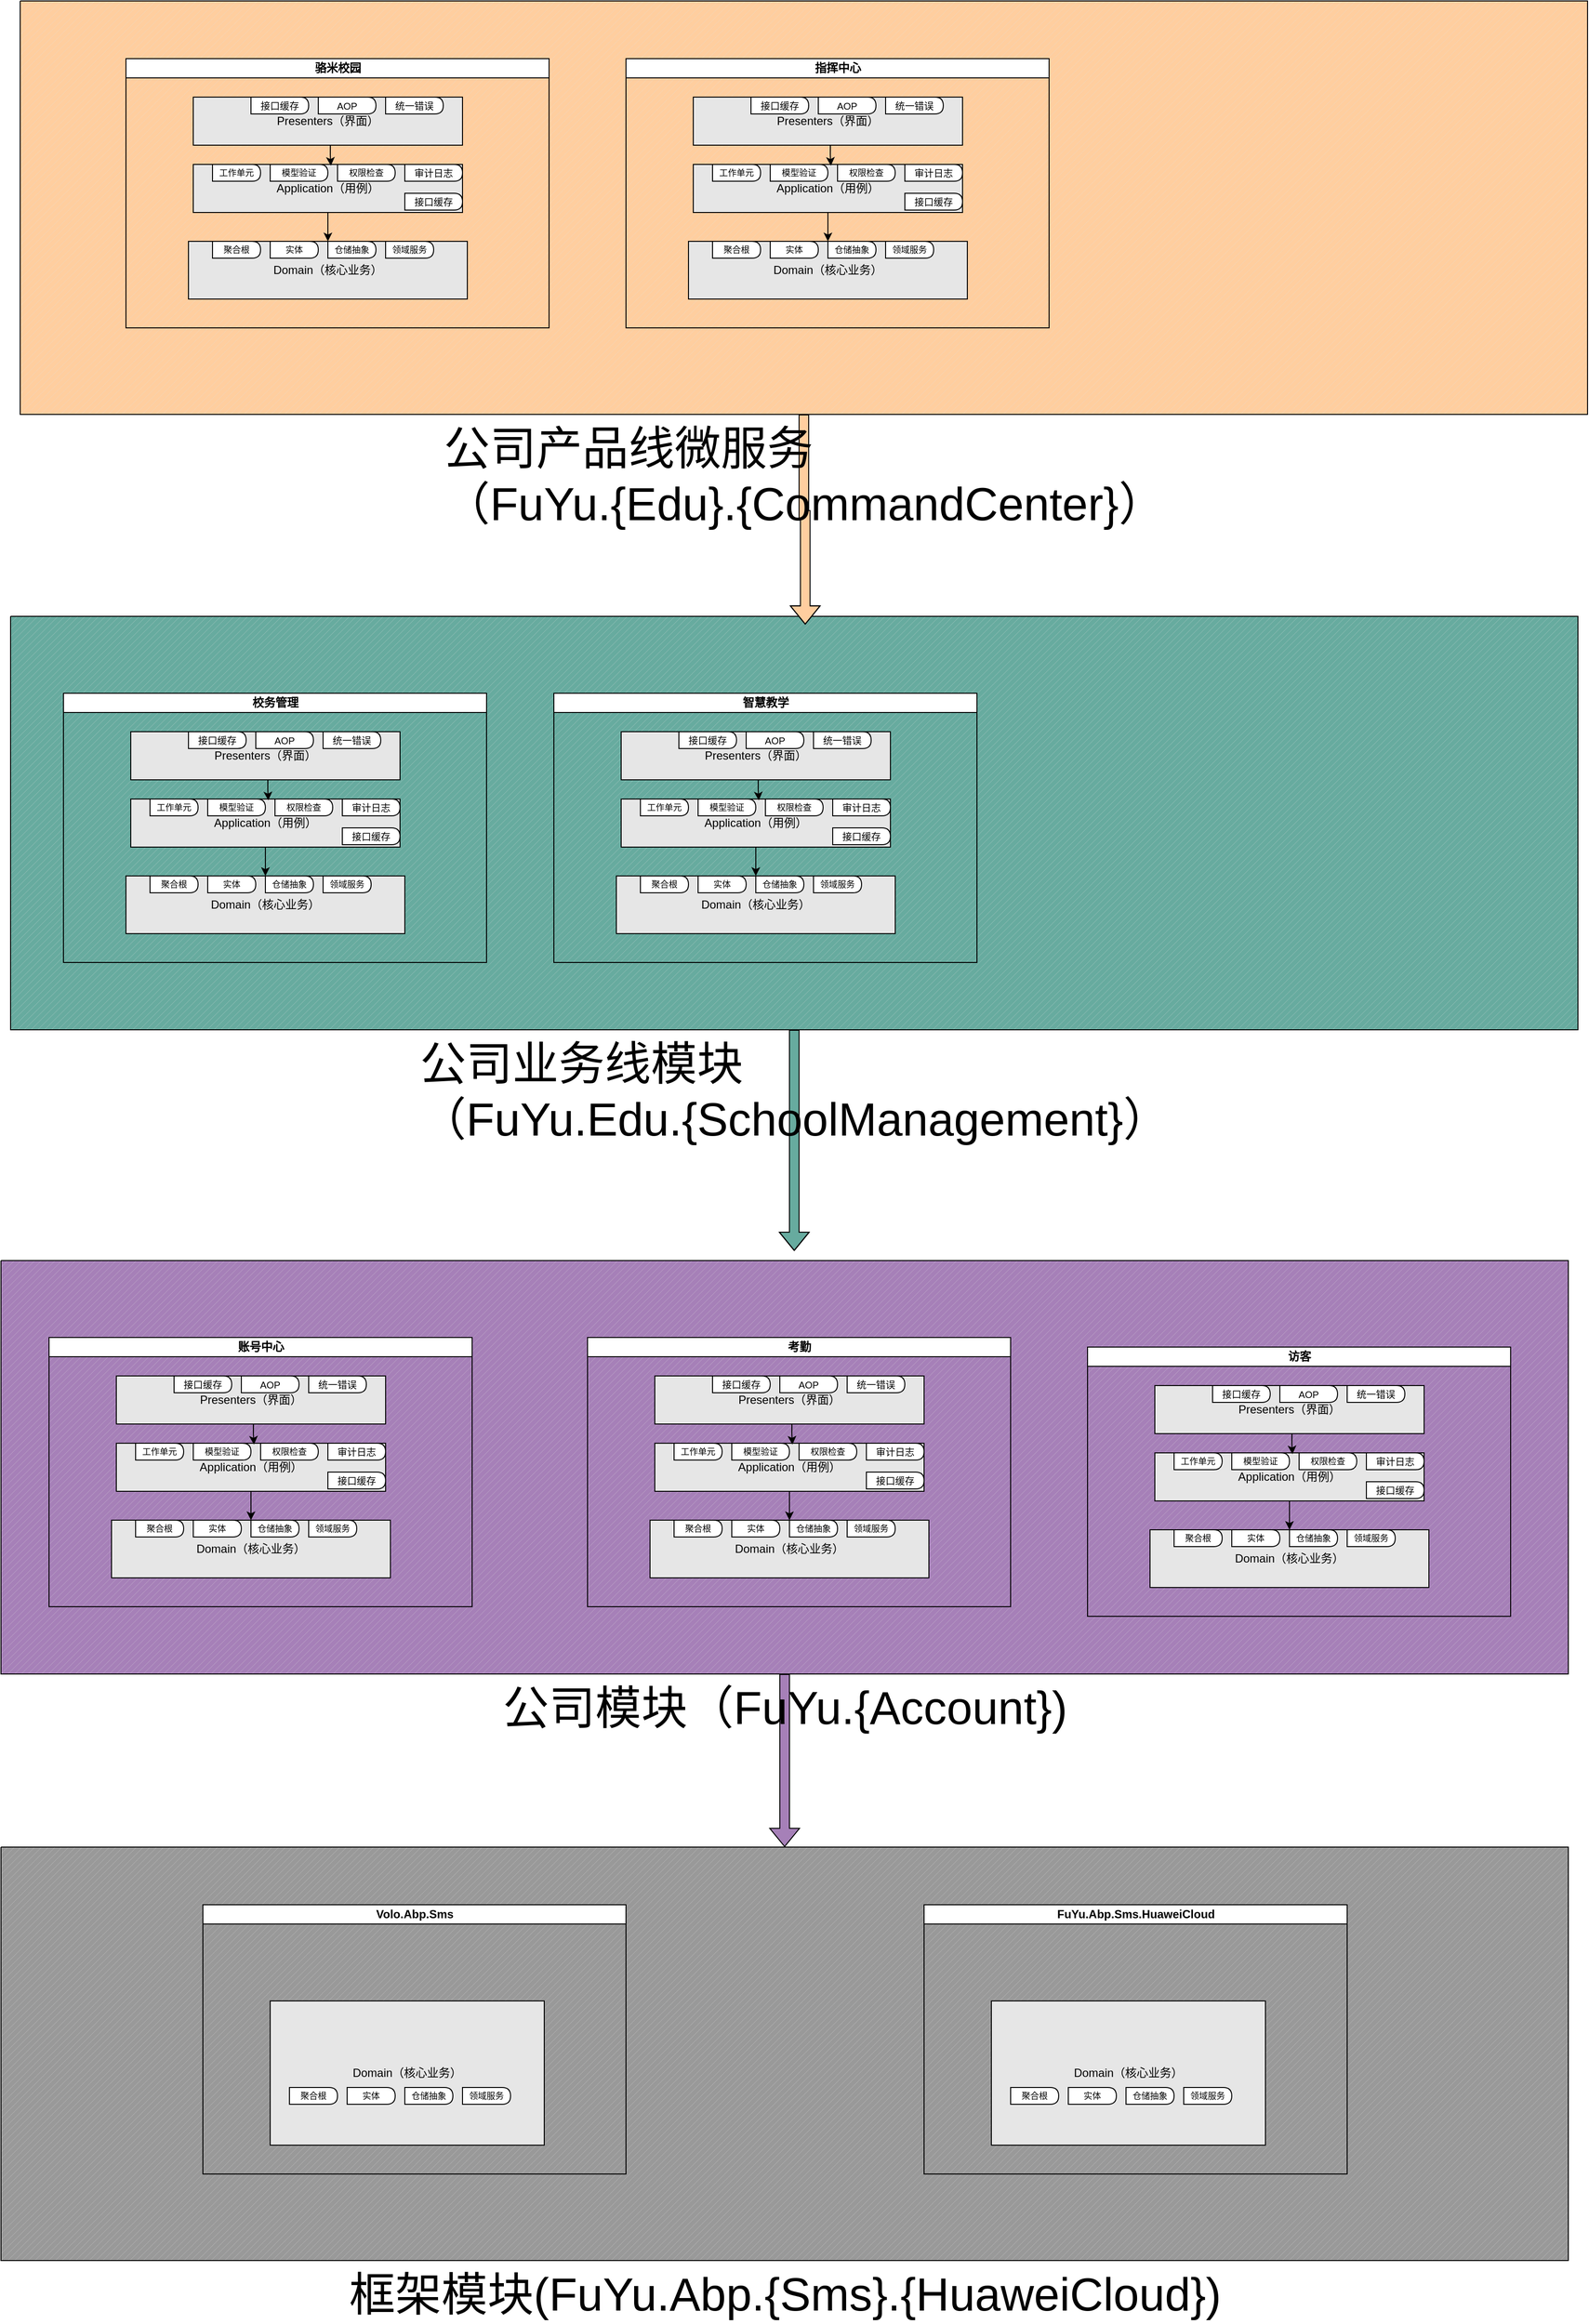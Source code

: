 <mxfile version="14.1.8" type="github">
  <diagram id="BtsXeyVJJ4-kWYxq3Xoa" name="Page-1">
    <mxGraphModel dx="2130" dy="1015" grid="1" gridSize="10" guides="1" tooltips="1" connect="1" arrows="1" fold="1" page="1" pageScale="1" pageWidth="12000" pageHeight="16000" math="0" shadow="0">
      <root>
        <mxCell id="0" />
        <mxCell id="1" parent="0" />
        <mxCell id="oRWARCPo0QpvzxCij0XQ-233" style="edgeStyle=orthogonalEdgeStyle;shape=flexArrow;rounded=0;orthogonalLoop=1;jettySize=auto;html=1;exitX=0.5;exitY=1;exitDx=0;exitDy=0;exitPerimeter=0;fillColor=#67AB9F;" edge="1" parent="1" source="oRWARCPo0QpvzxCij0XQ-127">
          <mxGeometry relative="1" as="geometry">
            <mxPoint x="1645" y="1540" as="targetPoint" />
          </mxGeometry>
        </mxCell>
        <mxCell id="oRWARCPo0QpvzxCij0XQ-127" value="&lt;div style=&quot;text-align: left&quot;&gt;&lt;span style=&quot;font-size: 48px&quot;&gt;公司业务线模块&lt;/span&gt;&lt;/div&gt;&lt;font style=&quot;font-size: 48px&quot;&gt;（FuYu.Edu.{SchoolManagement}）&lt;br&gt;&lt;/font&gt;" style="verticalLabelPosition=bottom;verticalAlign=top;html=1;shape=mxgraph.basic.patternFillRect;fillStyle=diag;step=5;fillStrokeWidth=0.2;fillStrokeColor=#dddddd;fillColor=#67AB9F;align=center;" vertex="1" parent="1">
          <mxGeometry x="830" y="880" width="1630" height="430" as="geometry" />
        </mxCell>
        <mxCell id="oRWARCPo0QpvzxCij0XQ-234" style="edgeStyle=orthogonalEdgeStyle;shape=flexArrow;rounded=0;orthogonalLoop=1;jettySize=auto;html=1;exitX=0.5;exitY=1;exitDx=0;exitDy=0;exitPerimeter=0;entryX=0.5;entryY=0;entryDx=0;entryDy=0;entryPerimeter=0;fillColor=#A680B8;" edge="1" parent="1" source="oRWARCPo0QpvzxCij0XQ-126" target="oRWARCPo0QpvzxCij0XQ-125">
          <mxGeometry relative="1" as="geometry" />
        </mxCell>
        <mxCell id="oRWARCPo0QpvzxCij0XQ-126" value="&lt;font style=&quot;font-size: 48px&quot;&gt;公司模块（FuYu.{Account})&lt;/font&gt;" style="verticalLabelPosition=bottom;verticalAlign=top;html=1;shape=mxgraph.basic.patternFillRect;fillStyle=diag;step=5;fillStrokeWidth=0.2;fillStrokeColor=#dddddd;fillColor=#A680B8;" vertex="1" parent="1">
          <mxGeometry x="820" y="1550" width="1630" height="430" as="geometry" />
        </mxCell>
        <mxCell id="oRWARCPo0QpvzxCij0XQ-125" value="&lt;font style=&quot;font-size: 48px&quot;&gt;框架模块(FuYu.Abp.{Sms}.{HuaweiCloud})&lt;/font&gt;" style="verticalLabelPosition=bottom;verticalAlign=top;html=1;shape=mxgraph.basic.patternFillRect;fillStyle=diag;step=5;fillStrokeWidth=0.2;fillStrokeColor=#dddddd;fillColor=#999999;" vertex="1" parent="1">
          <mxGeometry x="820" y="2160" width="1630" height="430" as="geometry" />
        </mxCell>
        <mxCell id="oRWARCPo0QpvzxCij0XQ-1" value="账号中心" style="swimlane;html=1;startSize=20;horizontal=1;containerType=tree;newEdgeStyle={&quot;edgeStyle&quot;:&quot;elbowEdgeStyle&quot;,&quot;startArrow&quot;:&quot;none&quot;,&quot;endArrow&quot;:&quot;none&quot;};" vertex="1" parent="1">
          <mxGeometry x="870" y="1630" width="440" height="280" as="geometry" />
        </mxCell>
        <UserObject label="Domain（核心业务）" treeRoot="1" id="oRWARCPo0QpvzxCij0XQ-4">
          <mxCell style="whiteSpace=wrap;html=1;align=center;treeFolding=1;treeMoving=1;newEdgeStyle={&quot;edgeStyle&quot;:&quot;elbowEdgeStyle&quot;,&quot;startArrow&quot;:&quot;none&quot;,&quot;endArrow&quot;:&quot;none&quot;};fillColor=#E6E6E6;" vertex="1" parent="oRWARCPo0QpvzxCij0XQ-1">
            <mxGeometry x="65" y="190" width="290" height="60" as="geometry" />
          </mxCell>
        </UserObject>
        <mxCell id="oRWARCPo0QpvzxCij0XQ-9" style="edgeStyle=orthogonalEdgeStyle;rounded=0;orthogonalLoop=1;jettySize=auto;html=1;exitX=0.5;exitY=1;exitDx=0;exitDy=0;" edge="1" parent="oRWARCPo0QpvzxCij0XQ-1" source="oRWARCPo0QpvzxCij0XQ-5" target="oRWARCPo0QpvzxCij0XQ-4">
          <mxGeometry relative="1" as="geometry" />
        </mxCell>
        <mxCell id="oRWARCPo0QpvzxCij0XQ-5" value="Application（用例）" style="whiteSpace=wrap;html=1;align=center;verticalAlign=middle;treeFolding=1;treeMoving=1;newEdgeStyle={&quot;edgeStyle&quot;:&quot;elbowEdgeStyle&quot;,&quot;startArrow&quot;:&quot;none&quot;,&quot;endArrow&quot;:&quot;none&quot;};fillColor=#E6E6E6;" vertex="1" parent="oRWARCPo0QpvzxCij0XQ-1">
          <mxGeometry x="70" y="110" width="280" height="50" as="geometry" />
        </mxCell>
        <UserObject label="Presenters" treeRoot="1" id="oRWARCPo0QpvzxCij0XQ-10">
          <mxCell style="whiteSpace=wrap;html=1;align=center;treeFolding=1;treeMoving=1;newEdgeStyle={&quot;edgeStyle&quot;:&quot;elbowEdgeStyle&quot;,&quot;startArrow&quot;:&quot;none&quot;,&quot;endArrow&quot;:&quot;none&quot;};" vertex="1" parent="oRWARCPo0QpvzxCij0XQ-1">
            <mxGeometry x="75" y="40" width="275" height="40" as="geometry" />
          </mxCell>
        </UserObject>
        <mxCell id="oRWARCPo0QpvzxCij0XQ-15" style="edgeStyle=orthogonalEdgeStyle;rounded=0;orthogonalLoop=1;jettySize=auto;html=1;entryX=0.511;entryY=0.028;entryDx=0;entryDy=0;entryPerimeter=0;" edge="1" parent="oRWARCPo0QpvzxCij0XQ-1" source="oRWARCPo0QpvzxCij0XQ-10" target="oRWARCPo0QpvzxCij0XQ-5">
          <mxGeometry relative="1" as="geometry">
            <mxPoint x="212.5" y="80" as="targetPoint" />
          </mxGeometry>
        </mxCell>
        <mxCell id="oRWARCPo0QpvzxCij0XQ-16" style="edgeStyle=orthogonalEdgeStyle;rounded=0;orthogonalLoop=1;jettySize=auto;html=1;entryX=0.511;entryY=0.028;entryDx=0;entryDy=0;entryPerimeter=0;" edge="1" target="oRWARCPo0QpvzxCij0XQ-17" source="oRWARCPo0QpvzxCij0XQ-10" parent="oRWARCPo0QpvzxCij0XQ-1">
          <mxGeometry relative="1" as="geometry">
            <mxPoint x="212.5" y="80" as="targetPoint" />
            <mxPoint x="522.5" y="220" as="sourcePoint" />
          </mxGeometry>
        </mxCell>
        <mxCell id="oRWARCPo0QpvzxCij0XQ-17" value="Presenters（界面）" style="whiteSpace=wrap;html=1;align=center;verticalAlign=middle;treeFolding=1;treeMoving=1;newEdgeStyle={&quot;edgeStyle&quot;:&quot;elbowEdgeStyle&quot;,&quot;startArrow&quot;:&quot;none&quot;,&quot;endArrow&quot;:&quot;none&quot;};fillColor=#E6E6E6;" vertex="1" parent="oRWARCPo0QpvzxCij0XQ-1">
          <mxGeometry x="70" y="40" width="280" height="50" as="geometry" />
        </mxCell>
        <mxCell id="oRWARCPo0QpvzxCij0XQ-21" value="&lt;font style=&quot;font-size: 9px&quot;&gt;工作单元&lt;/font&gt;" style="shape=delay;whiteSpace=wrap;html=1;fontSize=6;" vertex="1" parent="oRWARCPo0QpvzxCij0XQ-1">
          <mxGeometry x="90" y="110" width="50" height="17.5" as="geometry" />
        </mxCell>
        <mxCell id="oRWARCPo0QpvzxCij0XQ-22" value="&lt;font style=&quot;font-size: 9px&quot;&gt;模型验证&lt;/font&gt;" style="shape=delay;whiteSpace=wrap;html=1;fontSize=6;" vertex="1" parent="oRWARCPo0QpvzxCij0XQ-1">
          <mxGeometry x="150" y="110" width="60" height="17.5" as="geometry" />
        </mxCell>
        <mxCell id="oRWARCPo0QpvzxCij0XQ-23" value="&lt;font style=&quot;font-size: 9px&quot;&gt;权限检查&lt;/font&gt;" style="shape=delay;whiteSpace=wrap;html=1;fontSize=6;" vertex="1" parent="oRWARCPo0QpvzxCij0XQ-1">
          <mxGeometry x="220" y="110" width="60" height="17.5" as="geometry" />
        </mxCell>
        <mxCell id="oRWARCPo0QpvzxCij0XQ-24" value="&lt;font size=&quot;1&quot;&gt;审计日志&lt;/font&gt;" style="shape=delay;whiteSpace=wrap;html=1;fontSize=6;" vertex="1" parent="oRWARCPo0QpvzxCij0XQ-1">
          <mxGeometry x="290" y="110" width="60" height="17.5" as="geometry" />
        </mxCell>
        <mxCell id="oRWARCPo0QpvzxCij0XQ-25" value="&lt;font size=&quot;1&quot;&gt;接口缓存&lt;/font&gt;" style="shape=delay;whiteSpace=wrap;html=1;fontSize=6;" vertex="1" parent="oRWARCPo0QpvzxCij0XQ-1">
          <mxGeometry x="290" y="140" width="60" height="17.5" as="geometry" />
        </mxCell>
        <mxCell id="oRWARCPo0QpvzxCij0XQ-27" value="&lt;font size=&quot;1&quot;&gt;接口缓存&lt;/font&gt;" style="shape=delay;whiteSpace=wrap;html=1;fontSize=6;" vertex="1" parent="oRWARCPo0QpvzxCij0XQ-1">
          <mxGeometry x="130" y="40" width="60" height="17.5" as="geometry" />
        </mxCell>
        <mxCell id="oRWARCPo0QpvzxCij0XQ-28" value="&lt;font style=&quot;font-size: 9px&quot;&gt;聚合根&lt;/font&gt;" style="shape=delay;whiteSpace=wrap;html=1;fontSize=6;" vertex="1" parent="oRWARCPo0QpvzxCij0XQ-1">
          <mxGeometry x="90" y="190" width="50" height="17.5" as="geometry" />
        </mxCell>
        <mxCell id="oRWARCPo0QpvzxCij0XQ-29" value="&lt;font style=&quot;font-size: 9px&quot;&gt;实体&lt;/font&gt;" style="shape=delay;whiteSpace=wrap;html=1;fontSize=6;" vertex="1" parent="oRWARCPo0QpvzxCij0XQ-1">
          <mxGeometry x="150" y="190" width="50" height="17.5" as="geometry" />
        </mxCell>
        <mxCell id="oRWARCPo0QpvzxCij0XQ-30" value="&lt;font style=&quot;font-size: 9px&quot;&gt;仓储抽象&lt;/font&gt;" style="shape=delay;whiteSpace=wrap;html=1;fontSize=6;" vertex="1" parent="oRWARCPo0QpvzxCij0XQ-1">
          <mxGeometry x="210" y="190" width="50" height="17.5" as="geometry" />
        </mxCell>
        <mxCell id="oRWARCPo0QpvzxCij0XQ-32" value="&lt;font size=&quot;1&quot;&gt;AOP&lt;/font&gt;" style="shape=delay;whiteSpace=wrap;html=1;fontSize=6;" vertex="1" parent="oRWARCPo0QpvzxCij0XQ-1">
          <mxGeometry x="200" y="40" width="60" height="17.5" as="geometry" />
        </mxCell>
        <mxCell id="oRWARCPo0QpvzxCij0XQ-33" value="&lt;font size=&quot;1&quot;&gt;统一错误&lt;/font&gt;" style="shape=delay;whiteSpace=wrap;html=1;fontSize=6;" vertex="1" parent="oRWARCPo0QpvzxCij0XQ-1">
          <mxGeometry x="270" y="40" width="60" height="17.5" as="geometry" />
        </mxCell>
        <mxCell id="oRWARCPo0QpvzxCij0XQ-34" value="&lt;font style=&quot;font-size: 9px&quot;&gt;领域服务&lt;/font&gt;" style="shape=delay;whiteSpace=wrap;html=1;fontSize=6;" vertex="1" parent="oRWARCPo0QpvzxCij0XQ-1">
          <mxGeometry x="270" y="190" width="50" height="17.5" as="geometry" />
        </mxCell>
        <mxCell id="oRWARCPo0QpvzxCij0XQ-35" value="校务管理" style="swimlane;html=1;startSize=20;horizontal=1;containerType=tree;newEdgeStyle={&quot;edgeStyle&quot;:&quot;elbowEdgeStyle&quot;,&quot;startArrow&quot;:&quot;none&quot;,&quot;endArrow&quot;:&quot;none&quot;};" vertex="1" parent="1">
          <mxGeometry x="885" y="960" width="440" height="280" as="geometry" />
        </mxCell>
        <UserObject label="Domain（核心业务）" treeRoot="1" id="oRWARCPo0QpvzxCij0XQ-36">
          <mxCell style="whiteSpace=wrap;html=1;align=center;treeFolding=1;treeMoving=1;newEdgeStyle={&quot;edgeStyle&quot;:&quot;elbowEdgeStyle&quot;,&quot;startArrow&quot;:&quot;none&quot;,&quot;endArrow&quot;:&quot;none&quot;};fillColor=#E6E6E6;" vertex="1" parent="oRWARCPo0QpvzxCij0XQ-35">
            <mxGeometry x="65" y="190" width="290" height="60" as="geometry" />
          </mxCell>
        </UserObject>
        <mxCell id="oRWARCPo0QpvzxCij0XQ-37" style="edgeStyle=orthogonalEdgeStyle;rounded=0;orthogonalLoop=1;jettySize=auto;html=1;exitX=0.5;exitY=1;exitDx=0;exitDy=0;" edge="1" parent="oRWARCPo0QpvzxCij0XQ-35" source="oRWARCPo0QpvzxCij0XQ-38" target="oRWARCPo0QpvzxCij0XQ-36">
          <mxGeometry relative="1" as="geometry" />
        </mxCell>
        <mxCell id="oRWARCPo0QpvzxCij0XQ-38" value="Application（用例）" style="whiteSpace=wrap;html=1;align=center;verticalAlign=middle;treeFolding=1;treeMoving=1;newEdgeStyle={&quot;edgeStyle&quot;:&quot;elbowEdgeStyle&quot;,&quot;startArrow&quot;:&quot;none&quot;,&quot;endArrow&quot;:&quot;none&quot;};fillColor=#E6E6E6;" vertex="1" parent="oRWARCPo0QpvzxCij0XQ-35">
          <mxGeometry x="70" y="110" width="280" height="50" as="geometry" />
        </mxCell>
        <UserObject label="Presenters" treeRoot="1" id="oRWARCPo0QpvzxCij0XQ-39">
          <mxCell style="whiteSpace=wrap;html=1;align=center;treeFolding=1;treeMoving=1;newEdgeStyle={&quot;edgeStyle&quot;:&quot;elbowEdgeStyle&quot;,&quot;startArrow&quot;:&quot;none&quot;,&quot;endArrow&quot;:&quot;none&quot;};" vertex="1" parent="oRWARCPo0QpvzxCij0XQ-35">
            <mxGeometry x="75" y="40" width="275" height="40" as="geometry" />
          </mxCell>
        </UserObject>
        <mxCell id="oRWARCPo0QpvzxCij0XQ-40" style="edgeStyle=orthogonalEdgeStyle;rounded=0;orthogonalLoop=1;jettySize=auto;html=1;entryX=0.511;entryY=0.028;entryDx=0;entryDy=0;entryPerimeter=0;" edge="1" parent="oRWARCPo0QpvzxCij0XQ-35" source="oRWARCPo0QpvzxCij0XQ-39" target="oRWARCPo0QpvzxCij0XQ-38">
          <mxGeometry relative="1" as="geometry">
            <mxPoint x="212.5" y="80" as="targetPoint" />
          </mxGeometry>
        </mxCell>
        <mxCell id="oRWARCPo0QpvzxCij0XQ-41" style="edgeStyle=orthogonalEdgeStyle;rounded=0;orthogonalLoop=1;jettySize=auto;html=1;entryX=0.511;entryY=0.028;entryDx=0;entryDy=0;entryPerimeter=0;" edge="1" parent="oRWARCPo0QpvzxCij0XQ-35" source="oRWARCPo0QpvzxCij0XQ-39" target="oRWARCPo0QpvzxCij0XQ-42">
          <mxGeometry relative="1" as="geometry">
            <mxPoint x="212.5" y="80" as="targetPoint" />
            <mxPoint x="522.5" y="220" as="sourcePoint" />
          </mxGeometry>
        </mxCell>
        <mxCell id="oRWARCPo0QpvzxCij0XQ-42" value="Presenters（界面）" style="whiteSpace=wrap;html=1;align=center;verticalAlign=middle;treeFolding=1;treeMoving=1;newEdgeStyle={&quot;edgeStyle&quot;:&quot;elbowEdgeStyle&quot;,&quot;startArrow&quot;:&quot;none&quot;,&quot;endArrow&quot;:&quot;none&quot;};fillColor=#E6E6E6;" vertex="1" parent="oRWARCPo0QpvzxCij0XQ-35">
          <mxGeometry x="70" y="40" width="280" height="50" as="geometry" />
        </mxCell>
        <mxCell id="oRWARCPo0QpvzxCij0XQ-43" value="&lt;font style=&quot;font-size: 9px&quot;&gt;工作单元&lt;/font&gt;" style="shape=delay;whiteSpace=wrap;html=1;fontSize=6;" vertex="1" parent="oRWARCPo0QpvzxCij0XQ-35">
          <mxGeometry x="90" y="110" width="50" height="17.5" as="geometry" />
        </mxCell>
        <mxCell id="oRWARCPo0QpvzxCij0XQ-44" value="&lt;font style=&quot;font-size: 9px&quot;&gt;模型验证&lt;/font&gt;" style="shape=delay;whiteSpace=wrap;html=1;fontSize=6;" vertex="1" parent="oRWARCPo0QpvzxCij0XQ-35">
          <mxGeometry x="150" y="110" width="60" height="17.5" as="geometry" />
        </mxCell>
        <mxCell id="oRWARCPo0QpvzxCij0XQ-45" value="&lt;font style=&quot;font-size: 9px&quot;&gt;权限检查&lt;/font&gt;" style="shape=delay;whiteSpace=wrap;html=1;fontSize=6;" vertex="1" parent="oRWARCPo0QpvzxCij0XQ-35">
          <mxGeometry x="220" y="110" width="60" height="17.5" as="geometry" />
        </mxCell>
        <mxCell id="oRWARCPo0QpvzxCij0XQ-46" value="&lt;font size=&quot;1&quot;&gt;审计日志&lt;/font&gt;" style="shape=delay;whiteSpace=wrap;html=1;fontSize=6;" vertex="1" parent="oRWARCPo0QpvzxCij0XQ-35">
          <mxGeometry x="290" y="110" width="60" height="17.5" as="geometry" />
        </mxCell>
        <mxCell id="oRWARCPo0QpvzxCij0XQ-47" value="&lt;font size=&quot;1&quot;&gt;接口缓存&lt;/font&gt;" style="shape=delay;whiteSpace=wrap;html=1;fontSize=6;" vertex="1" parent="oRWARCPo0QpvzxCij0XQ-35">
          <mxGeometry x="290" y="140" width="60" height="17.5" as="geometry" />
        </mxCell>
        <mxCell id="oRWARCPo0QpvzxCij0XQ-48" value="&lt;font size=&quot;1&quot;&gt;接口缓存&lt;/font&gt;" style="shape=delay;whiteSpace=wrap;html=1;fontSize=6;" vertex="1" parent="oRWARCPo0QpvzxCij0XQ-35">
          <mxGeometry x="130" y="40" width="60" height="17.5" as="geometry" />
        </mxCell>
        <mxCell id="oRWARCPo0QpvzxCij0XQ-49" value="&lt;font style=&quot;font-size: 9px&quot;&gt;聚合根&lt;/font&gt;" style="shape=delay;whiteSpace=wrap;html=1;fontSize=6;" vertex="1" parent="oRWARCPo0QpvzxCij0XQ-35">
          <mxGeometry x="90" y="190" width="50" height="17.5" as="geometry" />
        </mxCell>
        <mxCell id="oRWARCPo0QpvzxCij0XQ-50" value="&lt;font style=&quot;font-size: 9px&quot;&gt;实体&lt;/font&gt;" style="shape=delay;whiteSpace=wrap;html=1;fontSize=6;" vertex="1" parent="oRWARCPo0QpvzxCij0XQ-35">
          <mxGeometry x="150" y="190" width="50" height="17.5" as="geometry" />
        </mxCell>
        <mxCell id="oRWARCPo0QpvzxCij0XQ-51" value="&lt;font style=&quot;font-size: 9px&quot;&gt;仓储抽象&lt;/font&gt;" style="shape=delay;whiteSpace=wrap;html=1;fontSize=6;" vertex="1" parent="oRWARCPo0QpvzxCij0XQ-35">
          <mxGeometry x="210" y="190" width="50" height="17.5" as="geometry" />
        </mxCell>
        <mxCell id="oRWARCPo0QpvzxCij0XQ-52" value="&lt;font size=&quot;1&quot;&gt;AOP&lt;/font&gt;" style="shape=delay;whiteSpace=wrap;html=1;fontSize=6;" vertex="1" parent="oRWARCPo0QpvzxCij0XQ-35">
          <mxGeometry x="200" y="40" width="60" height="17.5" as="geometry" />
        </mxCell>
        <mxCell id="oRWARCPo0QpvzxCij0XQ-53" value="&lt;font size=&quot;1&quot;&gt;统一错误&lt;/font&gt;" style="shape=delay;whiteSpace=wrap;html=1;fontSize=6;" vertex="1" parent="oRWARCPo0QpvzxCij0XQ-35">
          <mxGeometry x="270" y="40" width="60" height="17.5" as="geometry" />
        </mxCell>
        <mxCell id="oRWARCPo0QpvzxCij0XQ-54" value="&lt;font style=&quot;font-size: 9px&quot;&gt;领域服务&lt;/font&gt;" style="shape=delay;whiteSpace=wrap;html=1;fontSize=6;" vertex="1" parent="oRWARCPo0QpvzxCij0XQ-35">
          <mxGeometry x="270" y="190" width="50" height="17.5" as="geometry" />
        </mxCell>
        <mxCell id="oRWARCPo0QpvzxCij0XQ-56" value="Volo.Abp.Sms" style="swimlane;html=1;startSize=20;horizontal=1;containerType=tree;newEdgeStyle={&quot;edgeStyle&quot;:&quot;elbowEdgeStyle&quot;,&quot;startArrow&quot;:&quot;none&quot;,&quot;endArrow&quot;:&quot;none&quot;};" vertex="1" parent="1">
          <mxGeometry x="1030" y="2220" width="440" height="280" as="geometry" />
        </mxCell>
        <UserObject label="Domain（核心业务）" treeRoot="1" id="oRWARCPo0QpvzxCij0XQ-57">
          <mxCell style="whiteSpace=wrap;html=1;align=center;treeFolding=1;treeMoving=1;newEdgeStyle={&quot;edgeStyle&quot;:&quot;elbowEdgeStyle&quot;,&quot;startArrow&quot;:&quot;none&quot;,&quot;endArrow&quot;:&quot;none&quot;};fillColor=#E6E6E6;" vertex="1" parent="oRWARCPo0QpvzxCij0XQ-56">
            <mxGeometry x="70" y="100" width="285" height="150" as="geometry" />
          </mxCell>
        </UserObject>
        <mxCell id="oRWARCPo0QpvzxCij0XQ-70" value="&lt;font style=&quot;font-size: 9px&quot;&gt;聚合根&lt;/font&gt;" style="shape=delay;whiteSpace=wrap;html=1;fontSize=6;" vertex="1" parent="oRWARCPo0QpvzxCij0XQ-56">
          <mxGeometry x="90" y="190" width="50" height="17.5" as="geometry" />
        </mxCell>
        <mxCell id="oRWARCPo0QpvzxCij0XQ-71" value="&lt;font style=&quot;font-size: 9px&quot;&gt;实体&lt;/font&gt;" style="shape=delay;whiteSpace=wrap;html=1;fontSize=6;" vertex="1" parent="oRWARCPo0QpvzxCij0XQ-56">
          <mxGeometry x="150" y="190" width="50" height="17.5" as="geometry" />
        </mxCell>
        <mxCell id="oRWARCPo0QpvzxCij0XQ-72" value="&lt;font style=&quot;font-size: 9px&quot;&gt;仓储抽象&lt;/font&gt;" style="shape=delay;whiteSpace=wrap;html=1;fontSize=6;" vertex="1" parent="oRWARCPo0QpvzxCij0XQ-56">
          <mxGeometry x="210" y="190" width="50" height="17.5" as="geometry" />
        </mxCell>
        <mxCell id="oRWARCPo0QpvzxCij0XQ-75" value="&lt;font style=&quot;font-size: 9px&quot;&gt;领域服务&lt;/font&gt;" style="shape=delay;whiteSpace=wrap;html=1;fontSize=6;" vertex="1" parent="oRWARCPo0QpvzxCij0XQ-56">
          <mxGeometry x="270" y="190" width="50" height="17.5" as="geometry" />
        </mxCell>
        <mxCell id="oRWARCPo0QpvzxCij0XQ-114" value="FuYu.Abp.Sms.HuaweiCloud" style="swimlane;html=1;startSize=20;horizontal=1;containerType=tree;newEdgeStyle={&quot;edgeStyle&quot;:&quot;elbowEdgeStyle&quot;,&quot;startArrow&quot;:&quot;none&quot;,&quot;endArrow&quot;:&quot;none&quot;};" vertex="1" parent="1">
          <mxGeometry x="1780" y="2220" width="440" height="280" as="geometry" />
        </mxCell>
        <UserObject label="Domain（核心业务）" treeRoot="1" id="oRWARCPo0QpvzxCij0XQ-115">
          <mxCell style="whiteSpace=wrap;html=1;align=center;treeFolding=1;treeMoving=1;newEdgeStyle={&quot;edgeStyle&quot;:&quot;elbowEdgeStyle&quot;,&quot;startArrow&quot;:&quot;none&quot;,&quot;endArrow&quot;:&quot;none&quot;};fillColor=#E6E6E6;" vertex="1" parent="oRWARCPo0QpvzxCij0XQ-114">
            <mxGeometry x="70" y="100" width="285" height="150" as="geometry" />
          </mxCell>
        </UserObject>
        <mxCell id="oRWARCPo0QpvzxCij0XQ-116" value="&lt;font style=&quot;font-size: 9px&quot;&gt;聚合根&lt;/font&gt;" style="shape=delay;whiteSpace=wrap;html=1;fontSize=6;" vertex="1" parent="oRWARCPo0QpvzxCij0XQ-114">
          <mxGeometry x="90" y="190" width="50" height="17.5" as="geometry" />
        </mxCell>
        <mxCell id="oRWARCPo0QpvzxCij0XQ-117" value="&lt;font style=&quot;font-size: 9px&quot;&gt;实体&lt;/font&gt;" style="shape=delay;whiteSpace=wrap;html=1;fontSize=6;" vertex="1" parent="oRWARCPo0QpvzxCij0XQ-114">
          <mxGeometry x="150" y="190" width="50" height="17.5" as="geometry" />
        </mxCell>
        <mxCell id="oRWARCPo0QpvzxCij0XQ-118" value="&lt;font style=&quot;font-size: 9px&quot;&gt;仓储抽象&lt;/font&gt;" style="shape=delay;whiteSpace=wrap;html=1;fontSize=6;" vertex="1" parent="oRWARCPo0QpvzxCij0XQ-114">
          <mxGeometry x="210" y="190" width="50" height="17.5" as="geometry" />
        </mxCell>
        <mxCell id="oRWARCPo0QpvzxCij0XQ-119" value="&lt;font style=&quot;font-size: 9px&quot;&gt;领域服务&lt;/font&gt;" style="shape=delay;whiteSpace=wrap;html=1;fontSize=6;" vertex="1" parent="oRWARCPo0QpvzxCij0XQ-114">
          <mxGeometry x="270" y="190" width="50" height="17.5" as="geometry" />
        </mxCell>
        <mxCell id="oRWARCPo0QpvzxCij0XQ-131" value="智慧教学" style="swimlane;html=1;startSize=20;horizontal=1;containerType=tree;newEdgeStyle={&quot;edgeStyle&quot;:&quot;elbowEdgeStyle&quot;,&quot;startArrow&quot;:&quot;none&quot;,&quot;endArrow&quot;:&quot;none&quot;};" vertex="1" parent="1">
          <mxGeometry x="1395" y="960" width="440" height="280" as="geometry" />
        </mxCell>
        <UserObject label="Domain（核心业务）" treeRoot="1" id="oRWARCPo0QpvzxCij0XQ-132">
          <mxCell style="whiteSpace=wrap;html=1;align=center;treeFolding=1;treeMoving=1;newEdgeStyle={&quot;edgeStyle&quot;:&quot;elbowEdgeStyle&quot;,&quot;startArrow&quot;:&quot;none&quot;,&quot;endArrow&quot;:&quot;none&quot;};fillColor=#E6E6E6;" vertex="1" parent="oRWARCPo0QpvzxCij0XQ-131">
            <mxGeometry x="65" y="190" width="290" height="60" as="geometry" />
          </mxCell>
        </UserObject>
        <mxCell id="oRWARCPo0QpvzxCij0XQ-133" style="edgeStyle=orthogonalEdgeStyle;rounded=0;orthogonalLoop=1;jettySize=auto;html=1;exitX=0.5;exitY=1;exitDx=0;exitDy=0;" edge="1" parent="oRWARCPo0QpvzxCij0XQ-131" source="oRWARCPo0QpvzxCij0XQ-134" target="oRWARCPo0QpvzxCij0XQ-132">
          <mxGeometry relative="1" as="geometry" />
        </mxCell>
        <mxCell id="oRWARCPo0QpvzxCij0XQ-134" value="Application（用例）" style="whiteSpace=wrap;html=1;align=center;verticalAlign=middle;treeFolding=1;treeMoving=1;newEdgeStyle={&quot;edgeStyle&quot;:&quot;elbowEdgeStyle&quot;,&quot;startArrow&quot;:&quot;none&quot;,&quot;endArrow&quot;:&quot;none&quot;};fillColor=#E6E6E6;" vertex="1" parent="oRWARCPo0QpvzxCij0XQ-131">
          <mxGeometry x="70" y="110" width="280" height="50" as="geometry" />
        </mxCell>
        <UserObject label="Presenters" treeRoot="1" id="oRWARCPo0QpvzxCij0XQ-135">
          <mxCell style="whiteSpace=wrap;html=1;align=center;treeFolding=1;treeMoving=1;newEdgeStyle={&quot;edgeStyle&quot;:&quot;elbowEdgeStyle&quot;,&quot;startArrow&quot;:&quot;none&quot;,&quot;endArrow&quot;:&quot;none&quot;};" vertex="1" parent="oRWARCPo0QpvzxCij0XQ-131">
            <mxGeometry x="75" y="40" width="275" height="40" as="geometry" />
          </mxCell>
        </UserObject>
        <mxCell id="oRWARCPo0QpvzxCij0XQ-136" style="edgeStyle=orthogonalEdgeStyle;rounded=0;orthogonalLoop=1;jettySize=auto;html=1;entryX=0.511;entryY=0.028;entryDx=0;entryDy=0;entryPerimeter=0;" edge="1" parent="oRWARCPo0QpvzxCij0XQ-131" source="oRWARCPo0QpvzxCij0XQ-135" target="oRWARCPo0QpvzxCij0XQ-134">
          <mxGeometry relative="1" as="geometry">
            <mxPoint x="212.5" y="80" as="targetPoint" />
          </mxGeometry>
        </mxCell>
        <mxCell id="oRWARCPo0QpvzxCij0XQ-137" style="edgeStyle=orthogonalEdgeStyle;rounded=0;orthogonalLoop=1;jettySize=auto;html=1;entryX=0.511;entryY=0.028;entryDx=0;entryDy=0;entryPerimeter=0;" edge="1" parent="oRWARCPo0QpvzxCij0XQ-131" source="oRWARCPo0QpvzxCij0XQ-135" target="oRWARCPo0QpvzxCij0XQ-138">
          <mxGeometry relative="1" as="geometry">
            <mxPoint x="212.5" y="80" as="targetPoint" />
            <mxPoint x="522.5" y="220" as="sourcePoint" />
          </mxGeometry>
        </mxCell>
        <mxCell id="oRWARCPo0QpvzxCij0XQ-138" value="Presenters（界面）" style="whiteSpace=wrap;html=1;align=center;verticalAlign=middle;treeFolding=1;treeMoving=1;newEdgeStyle={&quot;edgeStyle&quot;:&quot;elbowEdgeStyle&quot;,&quot;startArrow&quot;:&quot;none&quot;,&quot;endArrow&quot;:&quot;none&quot;};fillColor=#E6E6E6;" vertex="1" parent="oRWARCPo0QpvzxCij0XQ-131">
          <mxGeometry x="70" y="40" width="280" height="50" as="geometry" />
        </mxCell>
        <mxCell id="oRWARCPo0QpvzxCij0XQ-139" value="&lt;font style=&quot;font-size: 9px&quot;&gt;工作单元&lt;/font&gt;" style="shape=delay;whiteSpace=wrap;html=1;fontSize=6;" vertex="1" parent="oRWARCPo0QpvzxCij0XQ-131">
          <mxGeometry x="90" y="110" width="50" height="17.5" as="geometry" />
        </mxCell>
        <mxCell id="oRWARCPo0QpvzxCij0XQ-140" value="&lt;font style=&quot;font-size: 9px&quot;&gt;模型验证&lt;/font&gt;" style="shape=delay;whiteSpace=wrap;html=1;fontSize=6;" vertex="1" parent="oRWARCPo0QpvzxCij0XQ-131">
          <mxGeometry x="150" y="110" width="60" height="17.5" as="geometry" />
        </mxCell>
        <mxCell id="oRWARCPo0QpvzxCij0XQ-141" value="&lt;font style=&quot;font-size: 9px&quot;&gt;权限检查&lt;/font&gt;" style="shape=delay;whiteSpace=wrap;html=1;fontSize=6;" vertex="1" parent="oRWARCPo0QpvzxCij0XQ-131">
          <mxGeometry x="220" y="110" width="60" height="17.5" as="geometry" />
        </mxCell>
        <mxCell id="oRWARCPo0QpvzxCij0XQ-142" value="&lt;font size=&quot;1&quot;&gt;审计日志&lt;/font&gt;" style="shape=delay;whiteSpace=wrap;html=1;fontSize=6;" vertex="1" parent="oRWARCPo0QpvzxCij0XQ-131">
          <mxGeometry x="290" y="110" width="60" height="17.5" as="geometry" />
        </mxCell>
        <mxCell id="oRWARCPo0QpvzxCij0XQ-143" value="&lt;font size=&quot;1&quot;&gt;接口缓存&lt;/font&gt;" style="shape=delay;whiteSpace=wrap;html=1;fontSize=6;" vertex="1" parent="oRWARCPo0QpvzxCij0XQ-131">
          <mxGeometry x="290" y="140" width="60" height="17.5" as="geometry" />
        </mxCell>
        <mxCell id="oRWARCPo0QpvzxCij0XQ-144" value="&lt;font size=&quot;1&quot;&gt;接口缓存&lt;/font&gt;" style="shape=delay;whiteSpace=wrap;html=1;fontSize=6;" vertex="1" parent="oRWARCPo0QpvzxCij0XQ-131">
          <mxGeometry x="130" y="40" width="60" height="17.5" as="geometry" />
        </mxCell>
        <mxCell id="oRWARCPo0QpvzxCij0XQ-145" value="&lt;font style=&quot;font-size: 9px&quot;&gt;聚合根&lt;/font&gt;" style="shape=delay;whiteSpace=wrap;html=1;fontSize=6;" vertex="1" parent="oRWARCPo0QpvzxCij0XQ-131">
          <mxGeometry x="90" y="190" width="50" height="17.5" as="geometry" />
        </mxCell>
        <mxCell id="oRWARCPo0QpvzxCij0XQ-146" value="&lt;font style=&quot;font-size: 9px&quot;&gt;实体&lt;/font&gt;" style="shape=delay;whiteSpace=wrap;html=1;fontSize=6;" vertex="1" parent="oRWARCPo0QpvzxCij0XQ-131">
          <mxGeometry x="150" y="190" width="50" height="17.5" as="geometry" />
        </mxCell>
        <mxCell id="oRWARCPo0QpvzxCij0XQ-147" value="&lt;font style=&quot;font-size: 9px&quot;&gt;仓储抽象&lt;/font&gt;" style="shape=delay;whiteSpace=wrap;html=1;fontSize=6;" vertex="1" parent="oRWARCPo0QpvzxCij0XQ-131">
          <mxGeometry x="210" y="190" width="50" height="17.5" as="geometry" />
        </mxCell>
        <mxCell id="oRWARCPo0QpvzxCij0XQ-148" value="&lt;font size=&quot;1&quot;&gt;AOP&lt;/font&gt;" style="shape=delay;whiteSpace=wrap;html=1;fontSize=6;" vertex="1" parent="oRWARCPo0QpvzxCij0XQ-131">
          <mxGeometry x="200" y="40" width="60" height="17.5" as="geometry" />
        </mxCell>
        <mxCell id="oRWARCPo0QpvzxCij0XQ-149" value="&lt;font size=&quot;1&quot;&gt;统一错误&lt;/font&gt;" style="shape=delay;whiteSpace=wrap;html=1;fontSize=6;" vertex="1" parent="oRWARCPo0QpvzxCij0XQ-131">
          <mxGeometry x="270" y="40" width="60" height="17.5" as="geometry" />
        </mxCell>
        <mxCell id="oRWARCPo0QpvzxCij0XQ-150" value="&lt;font style=&quot;font-size: 9px&quot;&gt;领域服务&lt;/font&gt;" style="shape=delay;whiteSpace=wrap;html=1;fontSize=6;" vertex="1" parent="oRWARCPo0QpvzxCij0XQ-131">
          <mxGeometry x="270" y="190" width="50" height="17.5" as="geometry" />
        </mxCell>
        <mxCell id="oRWARCPo0QpvzxCij0XQ-232" style="edgeStyle=orthogonalEdgeStyle;rounded=0;orthogonalLoop=1;jettySize=auto;html=1;entryX=0.507;entryY=0.02;entryDx=0;entryDy=0;entryPerimeter=0;shape=flexArrow;fillColor=#FFCE9F;" edge="1" parent="1" source="oRWARCPo0QpvzxCij0XQ-151" target="oRWARCPo0QpvzxCij0XQ-127">
          <mxGeometry relative="1" as="geometry" />
        </mxCell>
        <mxCell id="oRWARCPo0QpvzxCij0XQ-151" value="&lt;div style=&quot;text-align: left&quot;&gt;&lt;span style=&quot;font-size: 48px&quot;&gt;公司产品线微服务&lt;/span&gt;&lt;/div&gt;&lt;font style=&quot;font-size: 48px&quot;&gt;（FuYu.{Edu}.{CommandCenter}）&lt;br&gt;&lt;/font&gt;" style="verticalLabelPosition=bottom;verticalAlign=top;html=1;shape=mxgraph.basic.patternFillRect;fillStyle=diag;step=5;fillStrokeWidth=0.2;fillStrokeColor=#dddddd;fillColor=#FFCE9F;align=center;" vertex="1" parent="1">
          <mxGeometry x="840" y="240" width="1630" height="430" as="geometry" />
        </mxCell>
        <mxCell id="oRWARCPo0QpvzxCij0XQ-152" value="考勤" style="swimlane;html=1;startSize=20;horizontal=1;containerType=tree;newEdgeStyle={&quot;edgeStyle&quot;:&quot;elbowEdgeStyle&quot;,&quot;startArrow&quot;:&quot;none&quot;,&quot;endArrow&quot;:&quot;none&quot;};" vertex="1" parent="1">
          <mxGeometry x="1430" y="1630" width="440" height="280" as="geometry" />
        </mxCell>
        <UserObject label="Domain（核心业务）" treeRoot="1" id="oRWARCPo0QpvzxCij0XQ-153">
          <mxCell style="whiteSpace=wrap;html=1;align=center;treeFolding=1;treeMoving=1;newEdgeStyle={&quot;edgeStyle&quot;:&quot;elbowEdgeStyle&quot;,&quot;startArrow&quot;:&quot;none&quot;,&quot;endArrow&quot;:&quot;none&quot;};fillColor=#E6E6E6;" vertex="1" parent="oRWARCPo0QpvzxCij0XQ-152">
            <mxGeometry x="65" y="190" width="290" height="60" as="geometry" />
          </mxCell>
        </UserObject>
        <mxCell id="oRWARCPo0QpvzxCij0XQ-154" style="edgeStyle=orthogonalEdgeStyle;rounded=0;orthogonalLoop=1;jettySize=auto;html=1;exitX=0.5;exitY=1;exitDx=0;exitDy=0;" edge="1" parent="oRWARCPo0QpvzxCij0XQ-152" source="oRWARCPo0QpvzxCij0XQ-155" target="oRWARCPo0QpvzxCij0XQ-153">
          <mxGeometry relative="1" as="geometry" />
        </mxCell>
        <mxCell id="oRWARCPo0QpvzxCij0XQ-155" value="Application（用例）" style="whiteSpace=wrap;html=1;align=center;verticalAlign=middle;treeFolding=1;treeMoving=1;newEdgeStyle={&quot;edgeStyle&quot;:&quot;elbowEdgeStyle&quot;,&quot;startArrow&quot;:&quot;none&quot;,&quot;endArrow&quot;:&quot;none&quot;};fillColor=#E6E6E6;" vertex="1" parent="oRWARCPo0QpvzxCij0XQ-152">
          <mxGeometry x="70" y="110" width="280" height="50" as="geometry" />
        </mxCell>
        <UserObject label="Presenters" treeRoot="1" id="oRWARCPo0QpvzxCij0XQ-156">
          <mxCell style="whiteSpace=wrap;html=1;align=center;treeFolding=1;treeMoving=1;newEdgeStyle={&quot;edgeStyle&quot;:&quot;elbowEdgeStyle&quot;,&quot;startArrow&quot;:&quot;none&quot;,&quot;endArrow&quot;:&quot;none&quot;};" vertex="1" parent="oRWARCPo0QpvzxCij0XQ-152">
            <mxGeometry x="75" y="40" width="275" height="40" as="geometry" />
          </mxCell>
        </UserObject>
        <mxCell id="oRWARCPo0QpvzxCij0XQ-157" style="edgeStyle=orthogonalEdgeStyle;rounded=0;orthogonalLoop=1;jettySize=auto;html=1;entryX=0.511;entryY=0.028;entryDx=0;entryDy=0;entryPerimeter=0;" edge="1" parent="oRWARCPo0QpvzxCij0XQ-152" source="oRWARCPo0QpvzxCij0XQ-156" target="oRWARCPo0QpvzxCij0XQ-155">
          <mxGeometry relative="1" as="geometry">
            <mxPoint x="212.5" y="80" as="targetPoint" />
          </mxGeometry>
        </mxCell>
        <mxCell id="oRWARCPo0QpvzxCij0XQ-158" style="edgeStyle=orthogonalEdgeStyle;rounded=0;orthogonalLoop=1;jettySize=auto;html=1;entryX=0.511;entryY=0.028;entryDx=0;entryDy=0;entryPerimeter=0;" edge="1" parent="oRWARCPo0QpvzxCij0XQ-152" source="oRWARCPo0QpvzxCij0XQ-156" target="oRWARCPo0QpvzxCij0XQ-159">
          <mxGeometry relative="1" as="geometry">
            <mxPoint x="212.5" y="80" as="targetPoint" />
            <mxPoint x="522.5" y="220" as="sourcePoint" />
          </mxGeometry>
        </mxCell>
        <mxCell id="oRWARCPo0QpvzxCij0XQ-159" value="Presenters（界面）" style="whiteSpace=wrap;html=1;align=center;verticalAlign=middle;treeFolding=1;treeMoving=1;newEdgeStyle={&quot;edgeStyle&quot;:&quot;elbowEdgeStyle&quot;,&quot;startArrow&quot;:&quot;none&quot;,&quot;endArrow&quot;:&quot;none&quot;};fillColor=#E6E6E6;" vertex="1" parent="oRWARCPo0QpvzxCij0XQ-152">
          <mxGeometry x="70" y="40" width="280" height="50" as="geometry" />
        </mxCell>
        <mxCell id="oRWARCPo0QpvzxCij0XQ-160" value="&lt;font style=&quot;font-size: 9px&quot;&gt;工作单元&lt;/font&gt;" style="shape=delay;whiteSpace=wrap;html=1;fontSize=6;" vertex="1" parent="oRWARCPo0QpvzxCij0XQ-152">
          <mxGeometry x="90" y="110" width="50" height="17.5" as="geometry" />
        </mxCell>
        <mxCell id="oRWARCPo0QpvzxCij0XQ-161" value="&lt;font style=&quot;font-size: 9px&quot;&gt;模型验证&lt;/font&gt;" style="shape=delay;whiteSpace=wrap;html=1;fontSize=6;" vertex="1" parent="oRWARCPo0QpvzxCij0XQ-152">
          <mxGeometry x="150" y="110" width="60" height="17.5" as="geometry" />
        </mxCell>
        <mxCell id="oRWARCPo0QpvzxCij0XQ-162" value="&lt;font style=&quot;font-size: 9px&quot;&gt;权限检查&lt;/font&gt;" style="shape=delay;whiteSpace=wrap;html=1;fontSize=6;" vertex="1" parent="oRWARCPo0QpvzxCij0XQ-152">
          <mxGeometry x="220" y="110" width="60" height="17.5" as="geometry" />
        </mxCell>
        <mxCell id="oRWARCPo0QpvzxCij0XQ-163" value="&lt;font size=&quot;1&quot;&gt;审计日志&lt;/font&gt;" style="shape=delay;whiteSpace=wrap;html=1;fontSize=6;" vertex="1" parent="oRWARCPo0QpvzxCij0XQ-152">
          <mxGeometry x="290" y="110" width="60" height="17.5" as="geometry" />
        </mxCell>
        <mxCell id="oRWARCPo0QpvzxCij0XQ-164" value="&lt;font size=&quot;1&quot;&gt;接口缓存&lt;/font&gt;" style="shape=delay;whiteSpace=wrap;html=1;fontSize=6;" vertex="1" parent="oRWARCPo0QpvzxCij0XQ-152">
          <mxGeometry x="290" y="140" width="60" height="17.5" as="geometry" />
        </mxCell>
        <mxCell id="oRWARCPo0QpvzxCij0XQ-165" value="&lt;font size=&quot;1&quot;&gt;接口缓存&lt;/font&gt;" style="shape=delay;whiteSpace=wrap;html=1;fontSize=6;" vertex="1" parent="oRWARCPo0QpvzxCij0XQ-152">
          <mxGeometry x="130" y="40" width="60" height="17.5" as="geometry" />
        </mxCell>
        <mxCell id="oRWARCPo0QpvzxCij0XQ-166" value="&lt;font style=&quot;font-size: 9px&quot;&gt;聚合根&lt;/font&gt;" style="shape=delay;whiteSpace=wrap;html=1;fontSize=6;" vertex="1" parent="oRWARCPo0QpvzxCij0XQ-152">
          <mxGeometry x="90" y="190" width="50" height="17.5" as="geometry" />
        </mxCell>
        <mxCell id="oRWARCPo0QpvzxCij0XQ-167" value="&lt;font style=&quot;font-size: 9px&quot;&gt;实体&lt;/font&gt;" style="shape=delay;whiteSpace=wrap;html=1;fontSize=6;" vertex="1" parent="oRWARCPo0QpvzxCij0XQ-152">
          <mxGeometry x="150" y="190" width="50" height="17.5" as="geometry" />
        </mxCell>
        <mxCell id="oRWARCPo0QpvzxCij0XQ-168" value="&lt;font style=&quot;font-size: 9px&quot;&gt;仓储抽象&lt;/font&gt;" style="shape=delay;whiteSpace=wrap;html=1;fontSize=6;" vertex="1" parent="oRWARCPo0QpvzxCij0XQ-152">
          <mxGeometry x="210" y="190" width="50" height="17.5" as="geometry" />
        </mxCell>
        <mxCell id="oRWARCPo0QpvzxCij0XQ-169" value="&lt;font size=&quot;1&quot;&gt;AOP&lt;/font&gt;" style="shape=delay;whiteSpace=wrap;html=1;fontSize=6;" vertex="1" parent="oRWARCPo0QpvzxCij0XQ-152">
          <mxGeometry x="200" y="40" width="60" height="17.5" as="geometry" />
        </mxCell>
        <mxCell id="oRWARCPo0QpvzxCij0XQ-170" value="&lt;font size=&quot;1&quot;&gt;统一错误&lt;/font&gt;" style="shape=delay;whiteSpace=wrap;html=1;fontSize=6;" vertex="1" parent="oRWARCPo0QpvzxCij0XQ-152">
          <mxGeometry x="270" y="40" width="60" height="17.5" as="geometry" />
        </mxCell>
        <mxCell id="oRWARCPo0QpvzxCij0XQ-171" value="&lt;font style=&quot;font-size: 9px&quot;&gt;领域服务&lt;/font&gt;" style="shape=delay;whiteSpace=wrap;html=1;fontSize=6;" vertex="1" parent="oRWARCPo0QpvzxCij0XQ-152">
          <mxGeometry x="270" y="190" width="50" height="17.5" as="geometry" />
        </mxCell>
        <mxCell id="oRWARCPo0QpvzxCij0XQ-172" value="访客" style="swimlane;html=1;startSize=20;horizontal=1;containerType=tree;newEdgeStyle={&quot;edgeStyle&quot;:&quot;elbowEdgeStyle&quot;,&quot;startArrow&quot;:&quot;none&quot;,&quot;endArrow&quot;:&quot;none&quot;};" vertex="1" parent="1">
          <mxGeometry x="1950" y="1640" width="440" height="280" as="geometry" />
        </mxCell>
        <UserObject label="Domain（核心业务）" treeRoot="1" id="oRWARCPo0QpvzxCij0XQ-173">
          <mxCell style="whiteSpace=wrap;html=1;align=center;treeFolding=1;treeMoving=1;newEdgeStyle={&quot;edgeStyle&quot;:&quot;elbowEdgeStyle&quot;,&quot;startArrow&quot;:&quot;none&quot;,&quot;endArrow&quot;:&quot;none&quot;};fillColor=#E6E6E6;" vertex="1" parent="oRWARCPo0QpvzxCij0XQ-172">
            <mxGeometry x="65" y="190" width="290" height="60" as="geometry" />
          </mxCell>
        </UserObject>
        <mxCell id="oRWARCPo0QpvzxCij0XQ-174" style="edgeStyle=orthogonalEdgeStyle;rounded=0;orthogonalLoop=1;jettySize=auto;html=1;exitX=0.5;exitY=1;exitDx=0;exitDy=0;" edge="1" parent="oRWARCPo0QpvzxCij0XQ-172" source="oRWARCPo0QpvzxCij0XQ-175" target="oRWARCPo0QpvzxCij0XQ-173">
          <mxGeometry relative="1" as="geometry" />
        </mxCell>
        <mxCell id="oRWARCPo0QpvzxCij0XQ-175" value="Application（用例）" style="whiteSpace=wrap;html=1;align=center;verticalAlign=middle;treeFolding=1;treeMoving=1;newEdgeStyle={&quot;edgeStyle&quot;:&quot;elbowEdgeStyle&quot;,&quot;startArrow&quot;:&quot;none&quot;,&quot;endArrow&quot;:&quot;none&quot;};fillColor=#E6E6E6;" vertex="1" parent="oRWARCPo0QpvzxCij0XQ-172">
          <mxGeometry x="70" y="110" width="280" height="50" as="geometry" />
        </mxCell>
        <UserObject label="Presenters" treeRoot="1" id="oRWARCPo0QpvzxCij0XQ-176">
          <mxCell style="whiteSpace=wrap;html=1;align=center;treeFolding=1;treeMoving=1;newEdgeStyle={&quot;edgeStyle&quot;:&quot;elbowEdgeStyle&quot;,&quot;startArrow&quot;:&quot;none&quot;,&quot;endArrow&quot;:&quot;none&quot;};" vertex="1" parent="oRWARCPo0QpvzxCij0XQ-172">
            <mxGeometry x="75" y="40" width="275" height="40" as="geometry" />
          </mxCell>
        </UserObject>
        <mxCell id="oRWARCPo0QpvzxCij0XQ-177" style="edgeStyle=orthogonalEdgeStyle;rounded=0;orthogonalLoop=1;jettySize=auto;html=1;entryX=0.511;entryY=0.028;entryDx=0;entryDy=0;entryPerimeter=0;" edge="1" parent="oRWARCPo0QpvzxCij0XQ-172" source="oRWARCPo0QpvzxCij0XQ-176" target="oRWARCPo0QpvzxCij0XQ-175">
          <mxGeometry relative="1" as="geometry">
            <mxPoint x="212.5" y="80" as="targetPoint" />
          </mxGeometry>
        </mxCell>
        <mxCell id="oRWARCPo0QpvzxCij0XQ-178" style="edgeStyle=orthogonalEdgeStyle;rounded=0;orthogonalLoop=1;jettySize=auto;html=1;entryX=0.511;entryY=0.028;entryDx=0;entryDy=0;entryPerimeter=0;" edge="1" parent="oRWARCPo0QpvzxCij0XQ-172" source="oRWARCPo0QpvzxCij0XQ-176" target="oRWARCPo0QpvzxCij0XQ-179">
          <mxGeometry relative="1" as="geometry">
            <mxPoint x="212.5" y="80" as="targetPoint" />
            <mxPoint x="522.5" y="220" as="sourcePoint" />
          </mxGeometry>
        </mxCell>
        <mxCell id="oRWARCPo0QpvzxCij0XQ-179" value="Presenters（界面）" style="whiteSpace=wrap;html=1;align=center;verticalAlign=middle;treeFolding=1;treeMoving=1;newEdgeStyle={&quot;edgeStyle&quot;:&quot;elbowEdgeStyle&quot;,&quot;startArrow&quot;:&quot;none&quot;,&quot;endArrow&quot;:&quot;none&quot;};fillColor=#E6E6E6;" vertex="1" parent="oRWARCPo0QpvzxCij0XQ-172">
          <mxGeometry x="70" y="40" width="280" height="50" as="geometry" />
        </mxCell>
        <mxCell id="oRWARCPo0QpvzxCij0XQ-180" value="&lt;font style=&quot;font-size: 9px&quot;&gt;工作单元&lt;/font&gt;" style="shape=delay;whiteSpace=wrap;html=1;fontSize=6;" vertex="1" parent="oRWARCPo0QpvzxCij0XQ-172">
          <mxGeometry x="90" y="110" width="50" height="17.5" as="geometry" />
        </mxCell>
        <mxCell id="oRWARCPo0QpvzxCij0XQ-181" value="&lt;font style=&quot;font-size: 9px&quot;&gt;模型验证&lt;/font&gt;" style="shape=delay;whiteSpace=wrap;html=1;fontSize=6;" vertex="1" parent="oRWARCPo0QpvzxCij0XQ-172">
          <mxGeometry x="150" y="110" width="60" height="17.5" as="geometry" />
        </mxCell>
        <mxCell id="oRWARCPo0QpvzxCij0XQ-182" value="&lt;font style=&quot;font-size: 9px&quot;&gt;权限检查&lt;/font&gt;" style="shape=delay;whiteSpace=wrap;html=1;fontSize=6;" vertex="1" parent="oRWARCPo0QpvzxCij0XQ-172">
          <mxGeometry x="220" y="110" width="60" height="17.5" as="geometry" />
        </mxCell>
        <mxCell id="oRWARCPo0QpvzxCij0XQ-183" value="&lt;font size=&quot;1&quot;&gt;审计日志&lt;/font&gt;" style="shape=delay;whiteSpace=wrap;html=1;fontSize=6;" vertex="1" parent="oRWARCPo0QpvzxCij0XQ-172">
          <mxGeometry x="290" y="110" width="60" height="17.5" as="geometry" />
        </mxCell>
        <mxCell id="oRWARCPo0QpvzxCij0XQ-184" value="&lt;font size=&quot;1&quot;&gt;接口缓存&lt;/font&gt;" style="shape=delay;whiteSpace=wrap;html=1;fontSize=6;" vertex="1" parent="oRWARCPo0QpvzxCij0XQ-172">
          <mxGeometry x="290" y="140" width="60" height="17.5" as="geometry" />
        </mxCell>
        <mxCell id="oRWARCPo0QpvzxCij0XQ-185" value="&lt;font size=&quot;1&quot;&gt;接口缓存&lt;/font&gt;" style="shape=delay;whiteSpace=wrap;html=1;fontSize=6;" vertex="1" parent="oRWARCPo0QpvzxCij0XQ-172">
          <mxGeometry x="130" y="40" width="60" height="17.5" as="geometry" />
        </mxCell>
        <mxCell id="oRWARCPo0QpvzxCij0XQ-186" value="&lt;font style=&quot;font-size: 9px&quot;&gt;聚合根&lt;/font&gt;" style="shape=delay;whiteSpace=wrap;html=1;fontSize=6;" vertex="1" parent="oRWARCPo0QpvzxCij0XQ-172">
          <mxGeometry x="90" y="190" width="50" height="17.5" as="geometry" />
        </mxCell>
        <mxCell id="oRWARCPo0QpvzxCij0XQ-187" value="&lt;font style=&quot;font-size: 9px&quot;&gt;实体&lt;/font&gt;" style="shape=delay;whiteSpace=wrap;html=1;fontSize=6;" vertex="1" parent="oRWARCPo0QpvzxCij0XQ-172">
          <mxGeometry x="150" y="190" width="50" height="17.5" as="geometry" />
        </mxCell>
        <mxCell id="oRWARCPo0QpvzxCij0XQ-188" value="&lt;font style=&quot;font-size: 9px&quot;&gt;仓储抽象&lt;/font&gt;" style="shape=delay;whiteSpace=wrap;html=1;fontSize=6;" vertex="1" parent="oRWARCPo0QpvzxCij0XQ-172">
          <mxGeometry x="210" y="190" width="50" height="17.5" as="geometry" />
        </mxCell>
        <mxCell id="oRWARCPo0QpvzxCij0XQ-189" value="&lt;font size=&quot;1&quot;&gt;AOP&lt;/font&gt;" style="shape=delay;whiteSpace=wrap;html=1;fontSize=6;" vertex="1" parent="oRWARCPo0QpvzxCij0XQ-172">
          <mxGeometry x="200" y="40" width="60" height="17.5" as="geometry" />
        </mxCell>
        <mxCell id="oRWARCPo0QpvzxCij0XQ-190" value="&lt;font size=&quot;1&quot;&gt;统一错误&lt;/font&gt;" style="shape=delay;whiteSpace=wrap;html=1;fontSize=6;" vertex="1" parent="oRWARCPo0QpvzxCij0XQ-172">
          <mxGeometry x="270" y="40" width="60" height="17.5" as="geometry" />
        </mxCell>
        <mxCell id="oRWARCPo0QpvzxCij0XQ-191" value="&lt;font style=&quot;font-size: 9px&quot;&gt;领域服务&lt;/font&gt;" style="shape=delay;whiteSpace=wrap;html=1;fontSize=6;" vertex="1" parent="oRWARCPo0QpvzxCij0XQ-172">
          <mxGeometry x="270" y="190" width="50" height="17.5" as="geometry" />
        </mxCell>
        <mxCell id="oRWARCPo0QpvzxCij0XQ-192" value="骆米校园" style="swimlane;html=1;startSize=20;horizontal=1;containerType=tree;newEdgeStyle={&quot;edgeStyle&quot;:&quot;elbowEdgeStyle&quot;,&quot;startArrow&quot;:&quot;none&quot;,&quot;endArrow&quot;:&quot;none&quot;};" vertex="1" parent="1">
          <mxGeometry x="950" y="300" width="440" height="280" as="geometry" />
        </mxCell>
        <UserObject label="Domain（核心业务）" treeRoot="1" id="oRWARCPo0QpvzxCij0XQ-193">
          <mxCell style="whiteSpace=wrap;html=1;align=center;treeFolding=1;treeMoving=1;newEdgeStyle={&quot;edgeStyle&quot;:&quot;elbowEdgeStyle&quot;,&quot;startArrow&quot;:&quot;none&quot;,&quot;endArrow&quot;:&quot;none&quot;};fillColor=#E6E6E6;" vertex="1" parent="oRWARCPo0QpvzxCij0XQ-192">
            <mxGeometry x="65" y="190" width="290" height="60" as="geometry" />
          </mxCell>
        </UserObject>
        <mxCell id="oRWARCPo0QpvzxCij0XQ-194" style="edgeStyle=orthogonalEdgeStyle;rounded=0;orthogonalLoop=1;jettySize=auto;html=1;exitX=0.5;exitY=1;exitDx=0;exitDy=0;" edge="1" parent="oRWARCPo0QpvzxCij0XQ-192" source="oRWARCPo0QpvzxCij0XQ-195" target="oRWARCPo0QpvzxCij0XQ-193">
          <mxGeometry relative="1" as="geometry" />
        </mxCell>
        <mxCell id="oRWARCPo0QpvzxCij0XQ-195" value="Application（用例）" style="whiteSpace=wrap;html=1;align=center;verticalAlign=middle;treeFolding=1;treeMoving=1;newEdgeStyle={&quot;edgeStyle&quot;:&quot;elbowEdgeStyle&quot;,&quot;startArrow&quot;:&quot;none&quot;,&quot;endArrow&quot;:&quot;none&quot;};fillColor=#E6E6E6;" vertex="1" parent="oRWARCPo0QpvzxCij0XQ-192">
          <mxGeometry x="70" y="110" width="280" height="50" as="geometry" />
        </mxCell>
        <UserObject label="Presenters" treeRoot="1" id="oRWARCPo0QpvzxCij0XQ-196">
          <mxCell style="whiteSpace=wrap;html=1;align=center;treeFolding=1;treeMoving=1;newEdgeStyle={&quot;edgeStyle&quot;:&quot;elbowEdgeStyle&quot;,&quot;startArrow&quot;:&quot;none&quot;,&quot;endArrow&quot;:&quot;none&quot;};" vertex="1" parent="oRWARCPo0QpvzxCij0XQ-192">
            <mxGeometry x="75" y="40" width="275" height="40" as="geometry" />
          </mxCell>
        </UserObject>
        <mxCell id="oRWARCPo0QpvzxCij0XQ-197" style="edgeStyle=orthogonalEdgeStyle;rounded=0;orthogonalLoop=1;jettySize=auto;html=1;entryX=0.511;entryY=0.028;entryDx=0;entryDy=0;entryPerimeter=0;" edge="1" parent="oRWARCPo0QpvzxCij0XQ-192" source="oRWARCPo0QpvzxCij0XQ-196" target="oRWARCPo0QpvzxCij0XQ-195">
          <mxGeometry relative="1" as="geometry">
            <mxPoint x="212.5" y="80" as="targetPoint" />
          </mxGeometry>
        </mxCell>
        <mxCell id="oRWARCPo0QpvzxCij0XQ-198" style="edgeStyle=orthogonalEdgeStyle;rounded=0;orthogonalLoop=1;jettySize=auto;html=1;entryX=0.511;entryY=0.028;entryDx=0;entryDy=0;entryPerimeter=0;" edge="1" parent="oRWARCPo0QpvzxCij0XQ-192" source="oRWARCPo0QpvzxCij0XQ-196" target="oRWARCPo0QpvzxCij0XQ-199">
          <mxGeometry relative="1" as="geometry">
            <mxPoint x="212.5" y="80" as="targetPoint" />
            <mxPoint x="522.5" y="220" as="sourcePoint" />
          </mxGeometry>
        </mxCell>
        <mxCell id="oRWARCPo0QpvzxCij0XQ-199" value="Presenters（界面）" style="whiteSpace=wrap;html=1;align=center;verticalAlign=middle;treeFolding=1;treeMoving=1;newEdgeStyle={&quot;edgeStyle&quot;:&quot;elbowEdgeStyle&quot;,&quot;startArrow&quot;:&quot;none&quot;,&quot;endArrow&quot;:&quot;none&quot;};fillColor=#E6E6E6;" vertex="1" parent="oRWARCPo0QpvzxCij0XQ-192">
          <mxGeometry x="70" y="40" width="280" height="50" as="geometry" />
        </mxCell>
        <mxCell id="oRWARCPo0QpvzxCij0XQ-200" value="&lt;font style=&quot;font-size: 9px&quot;&gt;工作单元&lt;/font&gt;" style="shape=delay;whiteSpace=wrap;html=1;fontSize=6;" vertex="1" parent="oRWARCPo0QpvzxCij0XQ-192">
          <mxGeometry x="90" y="110" width="50" height="17.5" as="geometry" />
        </mxCell>
        <mxCell id="oRWARCPo0QpvzxCij0XQ-201" value="&lt;font style=&quot;font-size: 9px&quot;&gt;模型验证&lt;/font&gt;" style="shape=delay;whiteSpace=wrap;html=1;fontSize=6;" vertex="1" parent="oRWARCPo0QpvzxCij0XQ-192">
          <mxGeometry x="150" y="110" width="60" height="17.5" as="geometry" />
        </mxCell>
        <mxCell id="oRWARCPo0QpvzxCij0XQ-202" value="&lt;font style=&quot;font-size: 9px&quot;&gt;权限检查&lt;/font&gt;" style="shape=delay;whiteSpace=wrap;html=1;fontSize=6;" vertex="1" parent="oRWARCPo0QpvzxCij0XQ-192">
          <mxGeometry x="220" y="110" width="60" height="17.5" as="geometry" />
        </mxCell>
        <mxCell id="oRWARCPo0QpvzxCij0XQ-203" value="&lt;font size=&quot;1&quot;&gt;审计日志&lt;/font&gt;" style="shape=delay;whiteSpace=wrap;html=1;fontSize=6;" vertex="1" parent="oRWARCPo0QpvzxCij0XQ-192">
          <mxGeometry x="290" y="110" width="60" height="17.5" as="geometry" />
        </mxCell>
        <mxCell id="oRWARCPo0QpvzxCij0XQ-204" value="&lt;font size=&quot;1&quot;&gt;接口缓存&lt;/font&gt;" style="shape=delay;whiteSpace=wrap;html=1;fontSize=6;" vertex="1" parent="oRWARCPo0QpvzxCij0XQ-192">
          <mxGeometry x="290" y="140" width="60" height="17.5" as="geometry" />
        </mxCell>
        <mxCell id="oRWARCPo0QpvzxCij0XQ-205" value="&lt;font size=&quot;1&quot;&gt;接口缓存&lt;/font&gt;" style="shape=delay;whiteSpace=wrap;html=1;fontSize=6;" vertex="1" parent="oRWARCPo0QpvzxCij0XQ-192">
          <mxGeometry x="130" y="40" width="60" height="17.5" as="geometry" />
        </mxCell>
        <mxCell id="oRWARCPo0QpvzxCij0XQ-206" value="&lt;font style=&quot;font-size: 9px&quot;&gt;聚合根&lt;/font&gt;" style="shape=delay;whiteSpace=wrap;html=1;fontSize=6;" vertex="1" parent="oRWARCPo0QpvzxCij0XQ-192">
          <mxGeometry x="90" y="190" width="50" height="17.5" as="geometry" />
        </mxCell>
        <mxCell id="oRWARCPo0QpvzxCij0XQ-207" value="&lt;font style=&quot;font-size: 9px&quot;&gt;实体&lt;/font&gt;" style="shape=delay;whiteSpace=wrap;html=1;fontSize=6;" vertex="1" parent="oRWARCPo0QpvzxCij0XQ-192">
          <mxGeometry x="150" y="190" width="50" height="17.5" as="geometry" />
        </mxCell>
        <mxCell id="oRWARCPo0QpvzxCij0XQ-208" value="&lt;font style=&quot;font-size: 9px&quot;&gt;仓储抽象&lt;/font&gt;" style="shape=delay;whiteSpace=wrap;html=1;fontSize=6;" vertex="1" parent="oRWARCPo0QpvzxCij0XQ-192">
          <mxGeometry x="210" y="190" width="50" height="17.5" as="geometry" />
        </mxCell>
        <mxCell id="oRWARCPo0QpvzxCij0XQ-209" value="&lt;font size=&quot;1&quot;&gt;AOP&lt;/font&gt;" style="shape=delay;whiteSpace=wrap;html=1;fontSize=6;" vertex="1" parent="oRWARCPo0QpvzxCij0XQ-192">
          <mxGeometry x="200" y="40" width="60" height="17.5" as="geometry" />
        </mxCell>
        <mxCell id="oRWARCPo0QpvzxCij0XQ-210" value="&lt;font size=&quot;1&quot;&gt;统一错误&lt;/font&gt;" style="shape=delay;whiteSpace=wrap;html=1;fontSize=6;" vertex="1" parent="oRWARCPo0QpvzxCij0XQ-192">
          <mxGeometry x="270" y="40" width="60" height="17.5" as="geometry" />
        </mxCell>
        <mxCell id="oRWARCPo0QpvzxCij0XQ-211" value="&lt;font style=&quot;font-size: 9px&quot;&gt;领域服务&lt;/font&gt;" style="shape=delay;whiteSpace=wrap;html=1;fontSize=6;" vertex="1" parent="oRWARCPo0QpvzxCij0XQ-192">
          <mxGeometry x="270" y="190" width="50" height="17.5" as="geometry" />
        </mxCell>
        <mxCell id="oRWARCPo0QpvzxCij0XQ-212" value="指挥中心" style="swimlane;html=1;startSize=20;horizontal=1;containerType=tree;newEdgeStyle={&quot;edgeStyle&quot;:&quot;elbowEdgeStyle&quot;,&quot;startArrow&quot;:&quot;none&quot;,&quot;endArrow&quot;:&quot;none&quot;};" vertex="1" parent="1">
          <mxGeometry x="1470" y="300" width="440" height="280" as="geometry" />
        </mxCell>
        <UserObject label="Domain（核心业务）" treeRoot="1" id="oRWARCPo0QpvzxCij0XQ-213">
          <mxCell style="whiteSpace=wrap;html=1;align=center;treeFolding=1;treeMoving=1;newEdgeStyle={&quot;edgeStyle&quot;:&quot;elbowEdgeStyle&quot;,&quot;startArrow&quot;:&quot;none&quot;,&quot;endArrow&quot;:&quot;none&quot;};fillColor=#E6E6E6;" vertex="1" parent="oRWARCPo0QpvzxCij0XQ-212">
            <mxGeometry x="65" y="190" width="290" height="60" as="geometry" />
          </mxCell>
        </UserObject>
        <mxCell id="oRWARCPo0QpvzxCij0XQ-214" style="edgeStyle=orthogonalEdgeStyle;rounded=0;orthogonalLoop=1;jettySize=auto;html=1;exitX=0.5;exitY=1;exitDx=0;exitDy=0;" edge="1" parent="oRWARCPo0QpvzxCij0XQ-212" source="oRWARCPo0QpvzxCij0XQ-215" target="oRWARCPo0QpvzxCij0XQ-213">
          <mxGeometry relative="1" as="geometry" />
        </mxCell>
        <mxCell id="oRWARCPo0QpvzxCij0XQ-215" value="Application（用例）" style="whiteSpace=wrap;html=1;align=center;verticalAlign=middle;treeFolding=1;treeMoving=1;newEdgeStyle={&quot;edgeStyle&quot;:&quot;elbowEdgeStyle&quot;,&quot;startArrow&quot;:&quot;none&quot;,&quot;endArrow&quot;:&quot;none&quot;};fillColor=#E6E6E6;" vertex="1" parent="oRWARCPo0QpvzxCij0XQ-212">
          <mxGeometry x="70" y="110" width="280" height="50" as="geometry" />
        </mxCell>
        <UserObject label="Presenters" treeRoot="1" id="oRWARCPo0QpvzxCij0XQ-216">
          <mxCell style="whiteSpace=wrap;html=1;align=center;treeFolding=1;treeMoving=1;newEdgeStyle={&quot;edgeStyle&quot;:&quot;elbowEdgeStyle&quot;,&quot;startArrow&quot;:&quot;none&quot;,&quot;endArrow&quot;:&quot;none&quot;};" vertex="1" parent="oRWARCPo0QpvzxCij0XQ-212">
            <mxGeometry x="75" y="40" width="275" height="40" as="geometry" />
          </mxCell>
        </UserObject>
        <mxCell id="oRWARCPo0QpvzxCij0XQ-217" style="edgeStyle=orthogonalEdgeStyle;rounded=0;orthogonalLoop=1;jettySize=auto;html=1;entryX=0.511;entryY=0.028;entryDx=0;entryDy=0;entryPerimeter=0;" edge="1" parent="oRWARCPo0QpvzxCij0XQ-212" source="oRWARCPo0QpvzxCij0XQ-216" target="oRWARCPo0QpvzxCij0XQ-215">
          <mxGeometry relative="1" as="geometry">
            <mxPoint x="212.5" y="80" as="targetPoint" />
          </mxGeometry>
        </mxCell>
        <mxCell id="oRWARCPo0QpvzxCij0XQ-218" style="edgeStyle=orthogonalEdgeStyle;rounded=0;orthogonalLoop=1;jettySize=auto;html=1;entryX=0.511;entryY=0.028;entryDx=0;entryDy=0;entryPerimeter=0;" edge="1" parent="oRWARCPo0QpvzxCij0XQ-212" source="oRWARCPo0QpvzxCij0XQ-216" target="oRWARCPo0QpvzxCij0XQ-219">
          <mxGeometry relative="1" as="geometry">
            <mxPoint x="212.5" y="80" as="targetPoint" />
            <mxPoint x="522.5" y="220" as="sourcePoint" />
          </mxGeometry>
        </mxCell>
        <mxCell id="oRWARCPo0QpvzxCij0XQ-219" value="Presenters（界面）" style="whiteSpace=wrap;html=1;align=center;verticalAlign=middle;treeFolding=1;treeMoving=1;newEdgeStyle={&quot;edgeStyle&quot;:&quot;elbowEdgeStyle&quot;,&quot;startArrow&quot;:&quot;none&quot;,&quot;endArrow&quot;:&quot;none&quot;};fillColor=#E6E6E6;" vertex="1" parent="oRWARCPo0QpvzxCij0XQ-212">
          <mxGeometry x="70" y="40" width="280" height="50" as="geometry" />
        </mxCell>
        <mxCell id="oRWARCPo0QpvzxCij0XQ-220" value="&lt;font style=&quot;font-size: 9px&quot;&gt;工作单元&lt;/font&gt;" style="shape=delay;whiteSpace=wrap;html=1;fontSize=6;" vertex="1" parent="oRWARCPo0QpvzxCij0XQ-212">
          <mxGeometry x="90" y="110" width="50" height="17.5" as="geometry" />
        </mxCell>
        <mxCell id="oRWARCPo0QpvzxCij0XQ-221" value="&lt;font style=&quot;font-size: 9px&quot;&gt;模型验证&lt;/font&gt;" style="shape=delay;whiteSpace=wrap;html=1;fontSize=6;" vertex="1" parent="oRWARCPo0QpvzxCij0XQ-212">
          <mxGeometry x="150" y="110" width="60" height="17.5" as="geometry" />
        </mxCell>
        <mxCell id="oRWARCPo0QpvzxCij0XQ-222" value="&lt;font style=&quot;font-size: 9px&quot;&gt;权限检查&lt;/font&gt;" style="shape=delay;whiteSpace=wrap;html=1;fontSize=6;" vertex="1" parent="oRWARCPo0QpvzxCij0XQ-212">
          <mxGeometry x="220" y="110" width="60" height="17.5" as="geometry" />
        </mxCell>
        <mxCell id="oRWARCPo0QpvzxCij0XQ-223" value="&lt;font size=&quot;1&quot;&gt;审计日志&lt;/font&gt;" style="shape=delay;whiteSpace=wrap;html=1;fontSize=6;" vertex="1" parent="oRWARCPo0QpvzxCij0XQ-212">
          <mxGeometry x="290" y="110" width="60" height="17.5" as="geometry" />
        </mxCell>
        <mxCell id="oRWARCPo0QpvzxCij0XQ-224" value="&lt;font size=&quot;1&quot;&gt;接口缓存&lt;/font&gt;" style="shape=delay;whiteSpace=wrap;html=1;fontSize=6;" vertex="1" parent="oRWARCPo0QpvzxCij0XQ-212">
          <mxGeometry x="290" y="140" width="60" height="17.5" as="geometry" />
        </mxCell>
        <mxCell id="oRWARCPo0QpvzxCij0XQ-225" value="&lt;font size=&quot;1&quot;&gt;接口缓存&lt;/font&gt;" style="shape=delay;whiteSpace=wrap;html=1;fontSize=6;" vertex="1" parent="oRWARCPo0QpvzxCij0XQ-212">
          <mxGeometry x="130" y="40" width="60" height="17.5" as="geometry" />
        </mxCell>
        <mxCell id="oRWARCPo0QpvzxCij0XQ-226" value="&lt;font style=&quot;font-size: 9px&quot;&gt;聚合根&lt;/font&gt;" style="shape=delay;whiteSpace=wrap;html=1;fontSize=6;" vertex="1" parent="oRWARCPo0QpvzxCij0XQ-212">
          <mxGeometry x="90" y="190" width="50" height="17.5" as="geometry" />
        </mxCell>
        <mxCell id="oRWARCPo0QpvzxCij0XQ-227" value="&lt;font style=&quot;font-size: 9px&quot;&gt;实体&lt;/font&gt;" style="shape=delay;whiteSpace=wrap;html=1;fontSize=6;" vertex="1" parent="oRWARCPo0QpvzxCij0XQ-212">
          <mxGeometry x="150" y="190" width="50" height="17.5" as="geometry" />
        </mxCell>
        <mxCell id="oRWARCPo0QpvzxCij0XQ-228" value="&lt;font style=&quot;font-size: 9px&quot;&gt;仓储抽象&lt;/font&gt;" style="shape=delay;whiteSpace=wrap;html=1;fontSize=6;" vertex="1" parent="oRWARCPo0QpvzxCij0XQ-212">
          <mxGeometry x="210" y="190" width="50" height="17.5" as="geometry" />
        </mxCell>
        <mxCell id="oRWARCPo0QpvzxCij0XQ-229" value="&lt;font size=&quot;1&quot;&gt;AOP&lt;/font&gt;" style="shape=delay;whiteSpace=wrap;html=1;fontSize=6;" vertex="1" parent="oRWARCPo0QpvzxCij0XQ-212">
          <mxGeometry x="200" y="40" width="60" height="17.5" as="geometry" />
        </mxCell>
        <mxCell id="oRWARCPo0QpvzxCij0XQ-230" value="&lt;font size=&quot;1&quot;&gt;统一错误&lt;/font&gt;" style="shape=delay;whiteSpace=wrap;html=1;fontSize=6;" vertex="1" parent="oRWARCPo0QpvzxCij0XQ-212">
          <mxGeometry x="270" y="40" width="60" height="17.5" as="geometry" />
        </mxCell>
        <mxCell id="oRWARCPo0QpvzxCij0XQ-231" value="&lt;font style=&quot;font-size: 9px&quot;&gt;领域服务&lt;/font&gt;" style="shape=delay;whiteSpace=wrap;html=1;fontSize=6;" vertex="1" parent="oRWARCPo0QpvzxCij0XQ-212">
          <mxGeometry x="270" y="190" width="50" height="17.5" as="geometry" />
        </mxCell>
      </root>
    </mxGraphModel>
  </diagram>
</mxfile>
